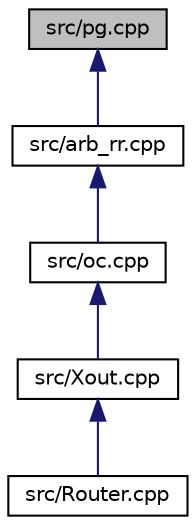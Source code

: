 digraph "src/pg.cpp"
{
 // LATEX_PDF_SIZE
  edge [fontname="Helvetica",fontsize="10",labelfontname="Helvetica",labelfontsize="10"];
  node [fontname="Helvetica",fontsize="10",shape=record];
  Node1 [label="src/pg.cpp",height=0.2,width=0.4,color="black", fillcolor="grey75", style="filled", fontcolor="black",tooltip=" "];
  Node1 -> Node2 [dir="back",color="midnightblue",fontsize="10",style="solid",fontname="Helvetica"];
  Node2 [label="src/arb_rr.cpp",height=0.2,width=0.4,color="black", fillcolor="white", style="filled",URL="$arb__rr_8cpp.html",tooltip=" "];
  Node2 -> Node3 [dir="back",color="midnightblue",fontsize="10",style="solid",fontname="Helvetica"];
  Node3 [label="src/oc.cpp",height=0.2,width=0.4,color="black", fillcolor="white", style="filled",URL="$oc_8cpp.html",tooltip=" "];
  Node3 -> Node4 [dir="back",color="midnightblue",fontsize="10",style="solid",fontname="Helvetica"];
  Node4 [label="src/Xout.cpp",height=0.2,width=0.4,color="black", fillcolor="white", style="filled",URL="$Xout_8cpp.html",tooltip=" "];
  Node4 -> Node5 [dir="back",color="midnightblue",fontsize="10",style="solid",fontname="Helvetica"];
  Node5 [label="src/Router.cpp",height=0.2,width=0.4,color="black", fillcolor="white", style="filled",URL="$Router_8cpp.html",tooltip=" "];
}
